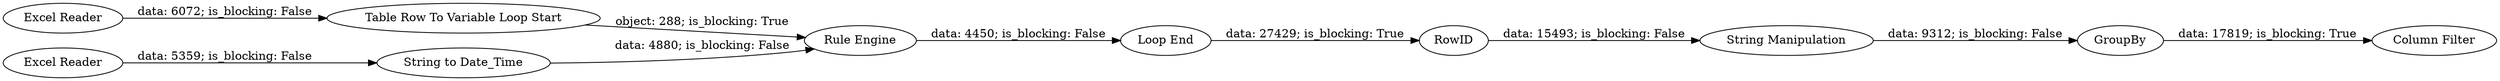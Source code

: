 digraph {
	"2151818135407138375_2" [label="Excel Reader"]
	"2151818135407138375_4" [label="Rule Engine"]
	"2151818135407138375_10" [label=GroupBy]
	"2151818135407138375_9" [label="String Manipulation"]
	"2151818135407138375_11" [label="Column Filter"]
	"2151818135407138375_6" [label="String to Date_Time"]
	"2151818135407138375_8" [label=RowID]
	"2151818135407138375_1" [label="Excel Reader"]
	"2151818135407138375_5" [label="Loop End"]
	"2151818135407138375_3" [label="Table Row To Variable Loop Start"]
	"2151818135407138375_4" -> "2151818135407138375_5" [label="data: 4450; is_blocking: False"]
	"2151818135407138375_10" -> "2151818135407138375_11" [label="data: 17819; is_blocking: True"]
	"2151818135407138375_9" -> "2151818135407138375_10" [label="data: 9312; is_blocking: False"]
	"2151818135407138375_8" -> "2151818135407138375_9" [label="data: 15493; is_blocking: False"]
	"2151818135407138375_2" -> "2151818135407138375_3" [label="data: 6072; is_blocking: False"]
	"2151818135407138375_5" -> "2151818135407138375_8" [label="data: 27429; is_blocking: True"]
	"2151818135407138375_3" -> "2151818135407138375_4" [label="object: 288; is_blocking: True"]
	"2151818135407138375_6" -> "2151818135407138375_4" [label="data: 4880; is_blocking: False"]
	"2151818135407138375_1" -> "2151818135407138375_6" [label="data: 5359; is_blocking: False"]
	rankdir=LR
}
